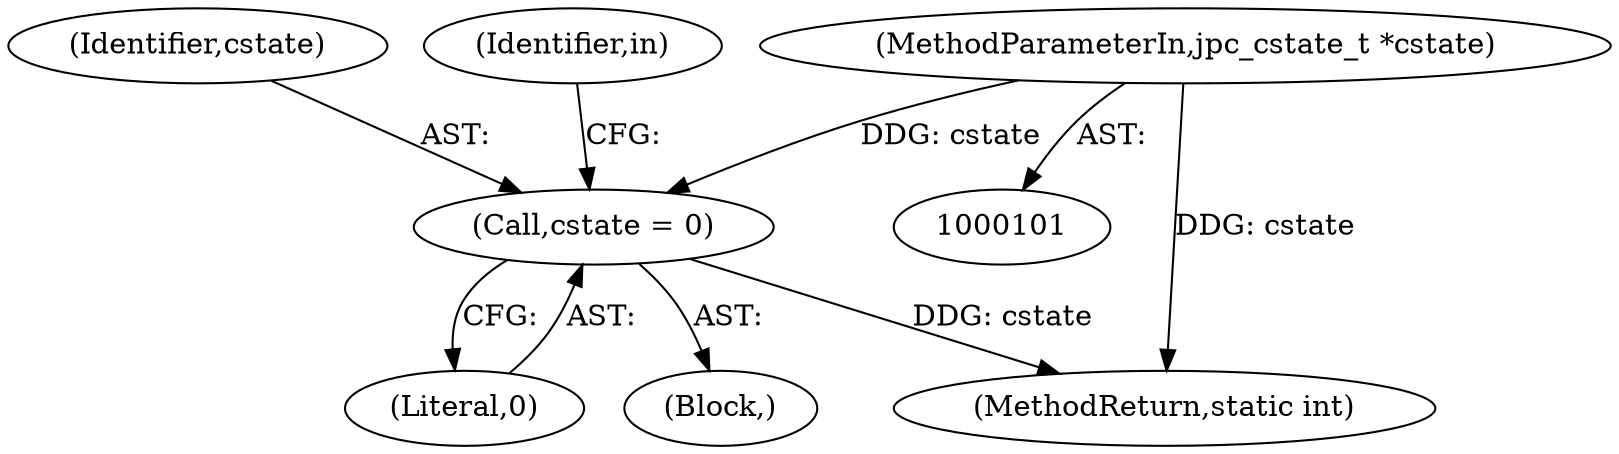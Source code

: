 digraph "0_jasper_ba2b9d000660313af7b692542afbd374c5685865@pointer" {
"1000103" [label="(MethodParameterIn,jpc_cstate_t *cstate)"];
"1000117" [label="(Call,cstate = 0)"];
"1000105" [label="(Block,)"];
"1000119" [label="(Literal,0)"];
"1000118" [label="(Identifier,cstate)"];
"1000123" [label="(Identifier,in)"];
"1000103" [label="(MethodParameterIn,jpc_cstate_t *cstate)"];
"1000117" [label="(Call,cstate = 0)"];
"1000427" [label="(MethodReturn,static int)"];
"1000103" -> "1000101"  [label="AST: "];
"1000103" -> "1000427"  [label="DDG: cstate"];
"1000103" -> "1000117"  [label="DDG: cstate"];
"1000117" -> "1000105"  [label="AST: "];
"1000117" -> "1000119"  [label="CFG: "];
"1000118" -> "1000117"  [label="AST: "];
"1000119" -> "1000117"  [label="AST: "];
"1000123" -> "1000117"  [label="CFG: "];
"1000117" -> "1000427"  [label="DDG: cstate"];
}
